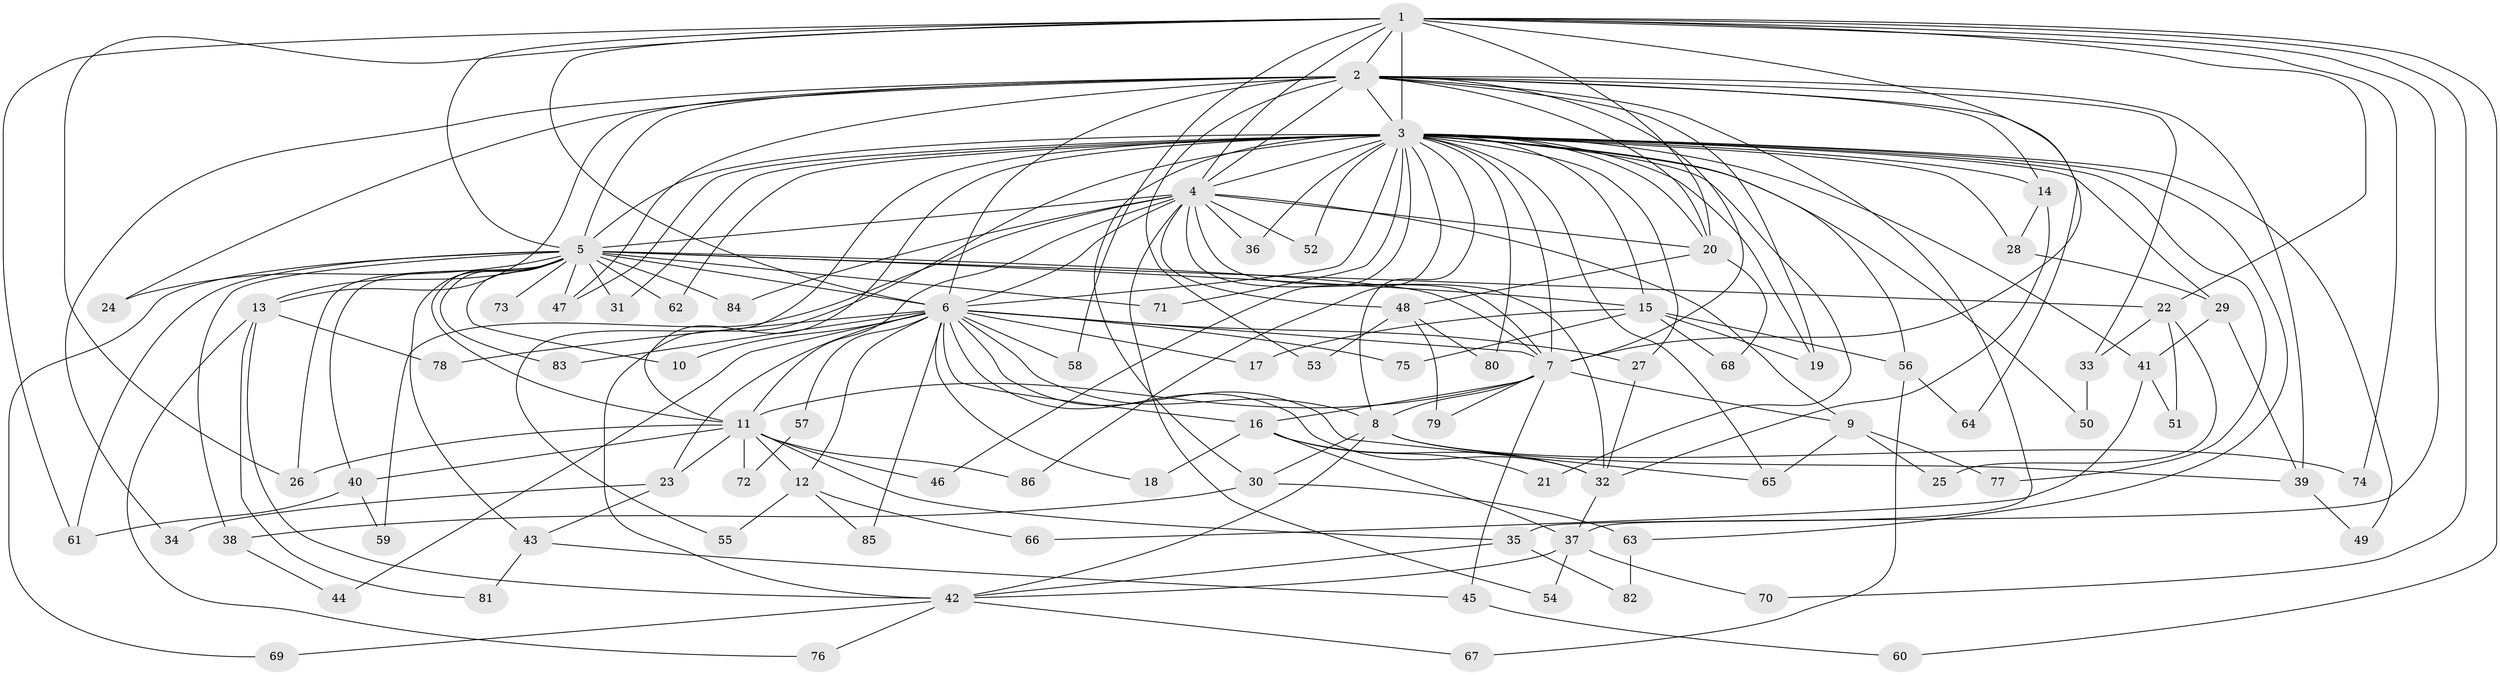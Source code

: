 // original degree distribution, {20: 0.01639344262295082, 11: 0.01639344262295082, 35: 0.00819672131147541, 22: 0.00819672131147541, 31: 0.00819672131147541, 16: 0.00819672131147541, 17: 0.00819672131147541, 18: 0.00819672131147541, 24: 0.00819672131147541, 3: 0.19672131147540983, 2: 0.5163934426229508, 6: 0.040983606557377046, 5: 0.07377049180327869, 4: 0.08196721311475409}
// Generated by graph-tools (version 1.1) at 2025/49/03/04/25 22:49:46]
// undirected, 86 vertices, 195 edges
graph export_dot {
  node [color=gray90,style=filled];
  1;
  2;
  3;
  4;
  5;
  6;
  7;
  8;
  9;
  10;
  11;
  12;
  13;
  14;
  15;
  16;
  17;
  18;
  19;
  20;
  21;
  22;
  23;
  24;
  25;
  26;
  27;
  28;
  29;
  30;
  31;
  32;
  33;
  34;
  35;
  36;
  37;
  38;
  39;
  40;
  41;
  42;
  43;
  44;
  45;
  46;
  47;
  48;
  49;
  50;
  51;
  52;
  53;
  54;
  55;
  56;
  57;
  58;
  59;
  60;
  61;
  62;
  63;
  64;
  65;
  66;
  67;
  68;
  69;
  70;
  71;
  72;
  73;
  74;
  75;
  76;
  77;
  78;
  79;
  80;
  81;
  82;
  83;
  84;
  85;
  86;
  1 -- 2 [weight=2.0];
  1 -- 3 [weight=3.0];
  1 -- 4 [weight=1.0];
  1 -- 5 [weight=1.0];
  1 -- 6 [weight=2.0];
  1 -- 7 [weight=1.0];
  1 -- 20 [weight=2.0];
  1 -- 22 [weight=1.0];
  1 -- 26 [weight=1.0];
  1 -- 35 [weight=1.0];
  1 -- 58 [weight=1.0];
  1 -- 60 [weight=1.0];
  1 -- 61 [weight=1.0];
  1 -- 70 [weight=1.0];
  1 -- 74 [weight=1.0];
  2 -- 3 [weight=4.0];
  2 -- 4 [weight=2.0];
  2 -- 5 [weight=2.0];
  2 -- 6 [weight=4.0];
  2 -- 7 [weight=3.0];
  2 -- 13 [weight=1.0];
  2 -- 14 [weight=1.0];
  2 -- 19 [weight=1.0];
  2 -- 20 [weight=1.0];
  2 -- 24 [weight=1.0];
  2 -- 33 [weight=1.0];
  2 -- 34 [weight=1.0];
  2 -- 37 [weight=1.0];
  2 -- 39 [weight=1.0];
  2 -- 47 [weight=2.0];
  2 -- 53 [weight=1.0];
  2 -- 64 [weight=1.0];
  3 -- 4 [weight=3.0];
  3 -- 5 [weight=2.0];
  3 -- 6 [weight=4.0];
  3 -- 7 [weight=3.0];
  3 -- 8 [weight=1.0];
  3 -- 11 [weight=1.0];
  3 -- 14 [weight=1.0];
  3 -- 15 [weight=1.0];
  3 -- 19 [weight=1.0];
  3 -- 20 [weight=1.0];
  3 -- 21 [weight=1.0];
  3 -- 27 [weight=1.0];
  3 -- 28 [weight=1.0];
  3 -- 29 [weight=1.0];
  3 -- 30 [weight=1.0];
  3 -- 31 [weight=1.0];
  3 -- 36 [weight=1.0];
  3 -- 41 [weight=1.0];
  3 -- 42 [weight=1.0];
  3 -- 46 [weight=1.0];
  3 -- 47 [weight=1.0];
  3 -- 49 [weight=1.0];
  3 -- 50 [weight=1.0];
  3 -- 52 [weight=1.0];
  3 -- 55 [weight=1.0];
  3 -- 56 [weight=1.0];
  3 -- 62 [weight=1.0];
  3 -- 63 [weight=1.0];
  3 -- 65 [weight=1.0];
  3 -- 71 [weight=1.0];
  3 -- 77 [weight=1.0];
  3 -- 80 [weight=1.0];
  3 -- 86 [weight=1.0];
  4 -- 5 [weight=1.0];
  4 -- 6 [weight=2.0];
  4 -- 7 [weight=1.0];
  4 -- 9 [weight=1.0];
  4 -- 11 [weight=1.0];
  4 -- 20 [weight=1.0];
  4 -- 32 [weight=1.0];
  4 -- 36 [weight=1.0];
  4 -- 48 [weight=1.0];
  4 -- 52 [weight=1.0];
  4 -- 54 [weight=1.0];
  4 -- 59 [weight=1.0];
  4 -- 84 [weight=1.0];
  5 -- 6 [weight=2.0];
  5 -- 7 [weight=2.0];
  5 -- 10 [weight=1.0];
  5 -- 11 [weight=1.0];
  5 -- 13 [weight=1.0];
  5 -- 15 [weight=2.0];
  5 -- 22 [weight=1.0];
  5 -- 24 [weight=1.0];
  5 -- 26 [weight=1.0];
  5 -- 31 [weight=1.0];
  5 -- 38 [weight=1.0];
  5 -- 40 [weight=1.0];
  5 -- 43 [weight=1.0];
  5 -- 47 [weight=1.0];
  5 -- 61 [weight=1.0];
  5 -- 62 [weight=1.0];
  5 -- 69 [weight=1.0];
  5 -- 71 [weight=1.0];
  5 -- 73 [weight=1.0];
  5 -- 83 [weight=1.0];
  5 -- 84 [weight=1.0];
  6 -- 7 [weight=2.0];
  6 -- 8 [weight=2.0];
  6 -- 10 [weight=1.0];
  6 -- 12 [weight=1.0];
  6 -- 16 [weight=1.0];
  6 -- 17 [weight=1.0];
  6 -- 18 [weight=1.0];
  6 -- 23 [weight=1.0];
  6 -- 27 [weight=1.0];
  6 -- 32 [weight=2.0];
  6 -- 44 [weight=1.0];
  6 -- 57 [weight=1.0];
  6 -- 58 [weight=1.0];
  6 -- 65 [weight=1.0];
  6 -- 75 [weight=1.0];
  6 -- 78 [weight=1.0];
  6 -- 83 [weight=1.0];
  6 -- 85 [weight=1.0];
  7 -- 8 [weight=1.0];
  7 -- 9 [weight=1.0];
  7 -- 11 [weight=1.0];
  7 -- 16 [weight=1.0];
  7 -- 45 [weight=1.0];
  7 -- 79 [weight=1.0];
  8 -- 30 [weight=1.0];
  8 -- 39 [weight=1.0];
  8 -- 42 [weight=1.0];
  8 -- 74 [weight=1.0];
  9 -- 25 [weight=1.0];
  9 -- 65 [weight=2.0];
  9 -- 77 [weight=1.0];
  11 -- 12 [weight=1.0];
  11 -- 23 [weight=1.0];
  11 -- 26 [weight=1.0];
  11 -- 35 [weight=1.0];
  11 -- 40 [weight=1.0];
  11 -- 46 [weight=1.0];
  11 -- 72 [weight=1.0];
  11 -- 86 [weight=1.0];
  12 -- 55 [weight=1.0];
  12 -- 66 [weight=1.0];
  12 -- 85 [weight=1.0];
  13 -- 42 [weight=1.0];
  13 -- 76 [weight=1.0];
  13 -- 78 [weight=1.0];
  13 -- 81 [weight=1.0];
  14 -- 28 [weight=1.0];
  14 -- 32 [weight=1.0];
  15 -- 17 [weight=1.0];
  15 -- 19 [weight=1.0];
  15 -- 56 [weight=1.0];
  15 -- 68 [weight=1.0];
  15 -- 75 [weight=1.0];
  16 -- 18 [weight=1.0];
  16 -- 21 [weight=1.0];
  16 -- 32 [weight=1.0];
  16 -- 37 [weight=1.0];
  20 -- 48 [weight=1.0];
  20 -- 68 [weight=1.0];
  22 -- 25 [weight=1.0];
  22 -- 33 [weight=1.0];
  22 -- 51 [weight=1.0];
  23 -- 34 [weight=1.0];
  23 -- 43 [weight=1.0];
  27 -- 32 [weight=1.0];
  28 -- 29 [weight=1.0];
  29 -- 39 [weight=1.0];
  29 -- 41 [weight=1.0];
  30 -- 38 [weight=1.0];
  30 -- 63 [weight=1.0];
  32 -- 37 [weight=1.0];
  33 -- 50 [weight=1.0];
  35 -- 42 [weight=1.0];
  35 -- 82 [weight=1.0];
  37 -- 42 [weight=1.0];
  37 -- 54 [weight=1.0];
  37 -- 70 [weight=1.0];
  38 -- 44 [weight=1.0];
  39 -- 49 [weight=1.0];
  40 -- 59 [weight=1.0];
  40 -- 61 [weight=2.0];
  41 -- 51 [weight=1.0];
  41 -- 66 [weight=1.0];
  42 -- 67 [weight=1.0];
  42 -- 69 [weight=1.0];
  42 -- 76 [weight=1.0];
  43 -- 45 [weight=1.0];
  43 -- 81 [weight=1.0];
  45 -- 60 [weight=1.0];
  48 -- 53 [weight=1.0];
  48 -- 79 [weight=1.0];
  48 -- 80 [weight=1.0];
  56 -- 64 [weight=1.0];
  56 -- 67 [weight=1.0];
  57 -- 72 [weight=1.0];
  63 -- 82 [weight=1.0];
}
